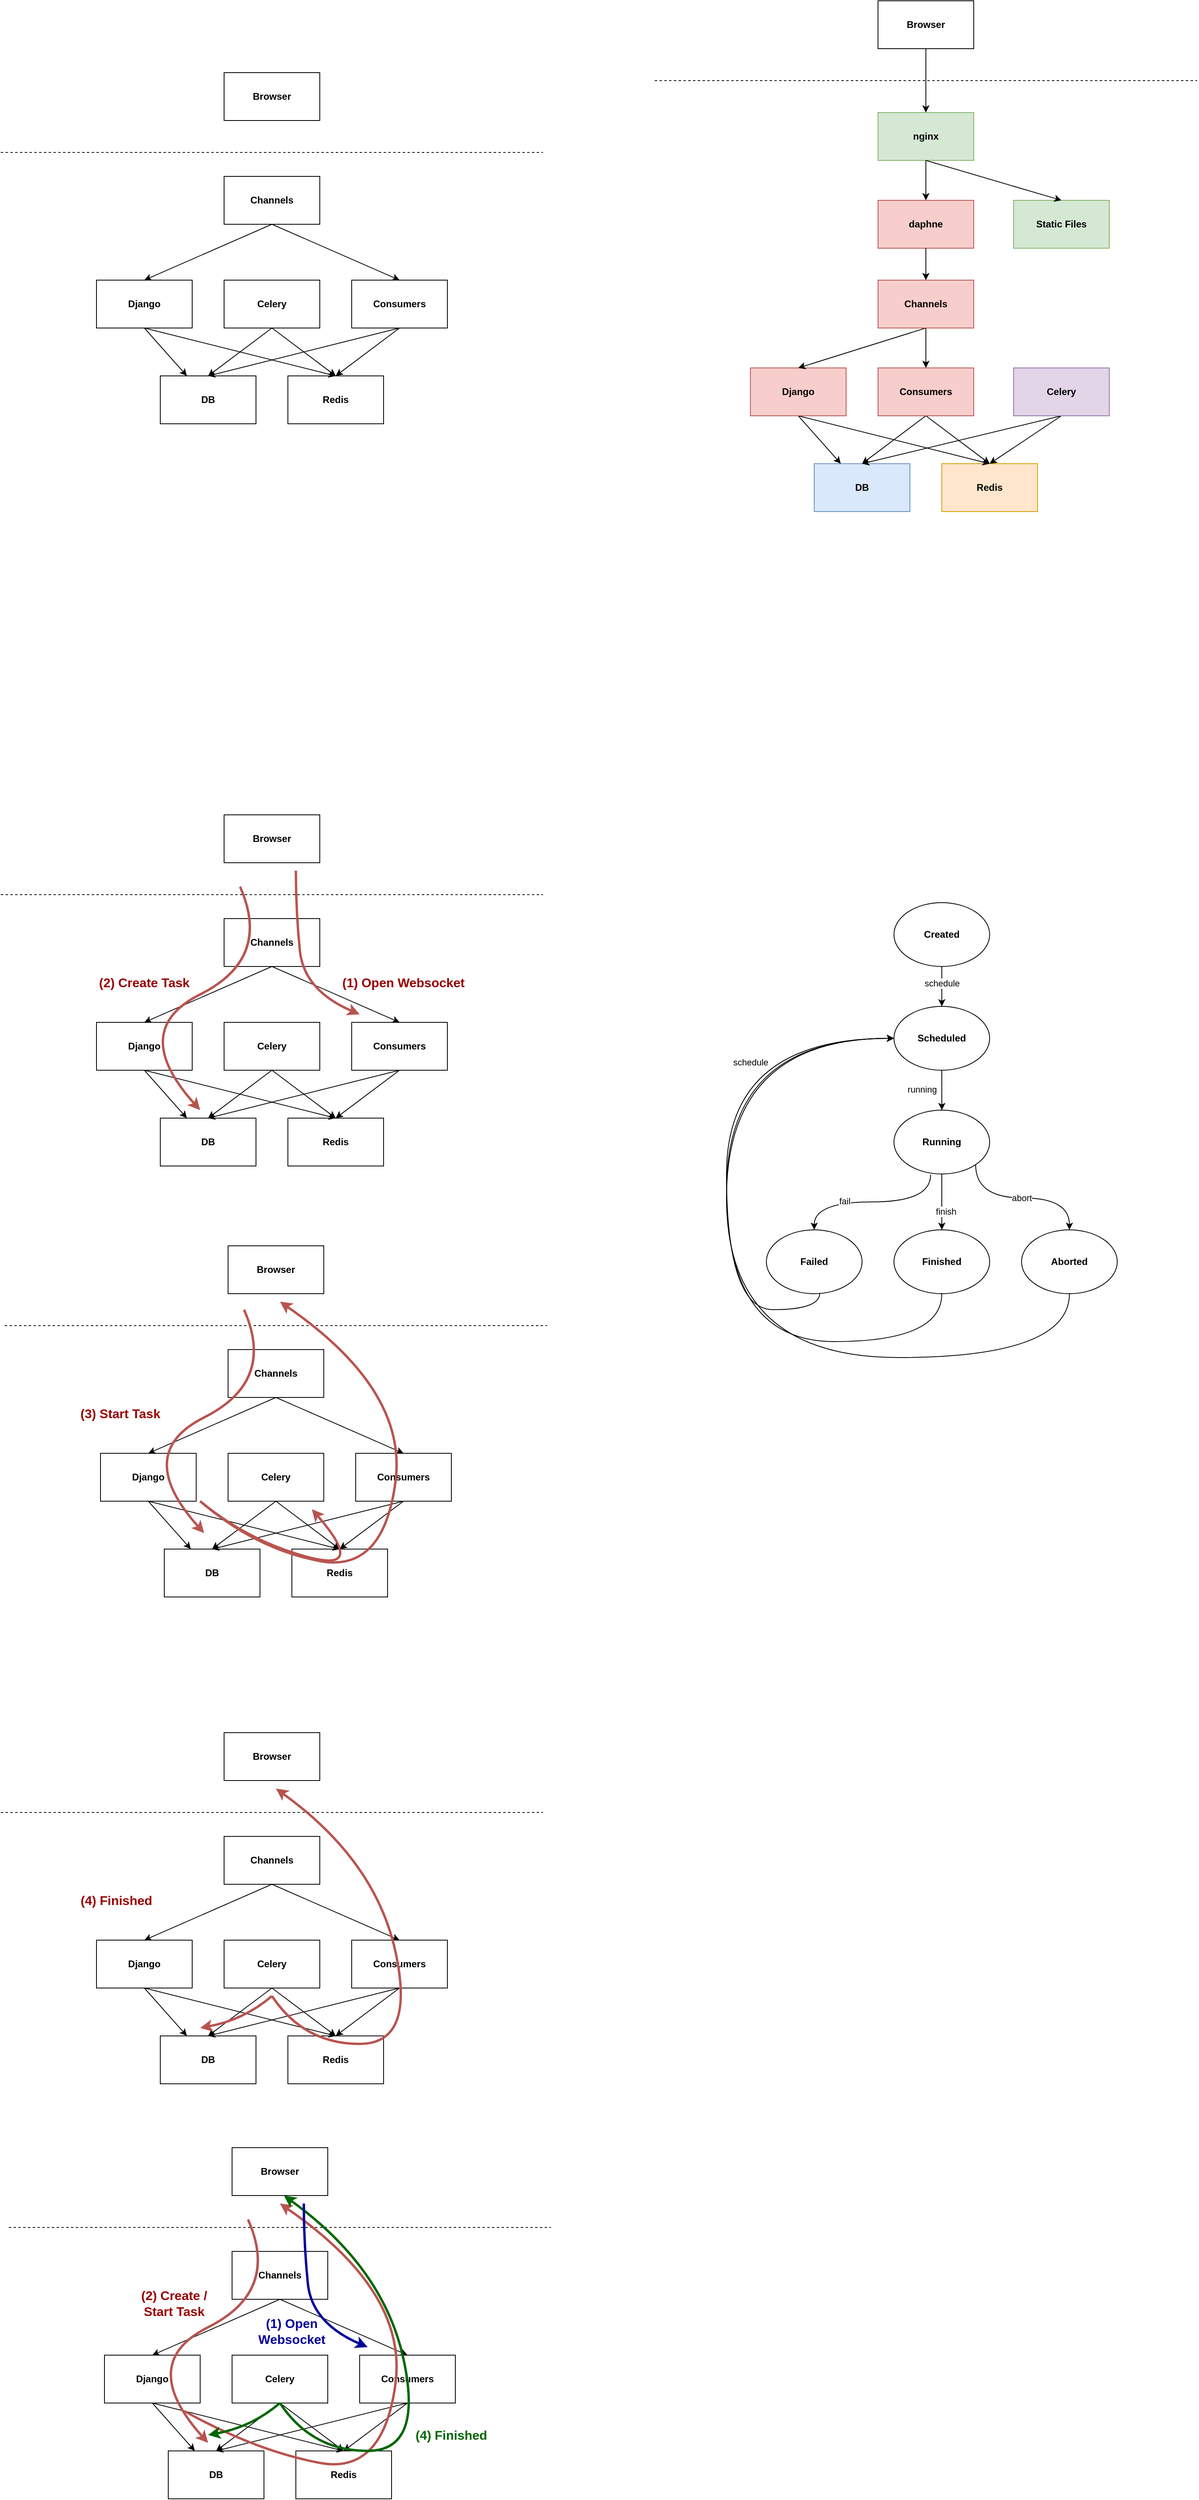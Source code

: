 <mxfile version="13.2.2" type="device"><diagram id="eVq3SLgmBZNKrkP1WyyE" name="Page-1"><mxGraphModel dx="2720" dy="2428" grid="1" gridSize="10" guides="1" tooltips="1" connect="1" arrows="1" fold="1" page="1" pageScale="1" pageWidth="850" pageHeight="1100" math="0" shadow="0"><root><mxCell id="0"/><mxCell id="1" parent="0"/><mxCell id="niOihcuQ03zMTWEzr8Gg-27" value="" style="group" parent="1" vertex="1" connectable="0"><mxGeometry x="80" y="20" width="680" height="440" as="geometry"/></mxCell><mxCell id="niOihcuQ03zMTWEzr8Gg-1" value="&lt;b&gt;DB&lt;/b&gt;" style="rounded=0;whiteSpace=wrap;html=1;" parent="niOihcuQ03zMTWEzr8Gg-27" vertex="1"><mxGeometry x="200" y="380" width="120" height="60" as="geometry"/></mxCell><mxCell id="niOihcuQ03zMTWEzr8Gg-2" value="&lt;b&gt;Redis&lt;/b&gt;" style="rounded=0;whiteSpace=wrap;html=1;" parent="niOihcuQ03zMTWEzr8Gg-27" vertex="1"><mxGeometry x="360" y="380" width="120" height="60" as="geometry"/></mxCell><mxCell id="niOihcuQ03zMTWEzr8Gg-25" style="edgeStyle=none;rounded=0;orthogonalLoop=1;jettySize=auto;html=1;exitX=0.5;exitY=1;exitDx=0;exitDy=0;entryX=0.5;entryY=0;entryDx=0;entryDy=0;" parent="niOihcuQ03zMTWEzr8Gg-27" source="niOihcuQ03zMTWEzr8Gg-3" target="niOihcuQ03zMTWEzr8Gg-1" edge="1"><mxGeometry relative="1" as="geometry"/></mxCell><mxCell id="niOihcuQ03zMTWEzr8Gg-26" style="edgeStyle=none;rounded=0;orthogonalLoop=1;jettySize=auto;html=1;exitX=0.5;exitY=1;exitDx=0;exitDy=0;entryX=0.5;entryY=0;entryDx=0;entryDy=0;" parent="niOihcuQ03zMTWEzr8Gg-27" source="niOihcuQ03zMTWEzr8Gg-3" target="niOihcuQ03zMTWEzr8Gg-2" edge="1"><mxGeometry relative="1" as="geometry"/></mxCell><mxCell id="niOihcuQ03zMTWEzr8Gg-3" value="&lt;b&gt;Celery&lt;/b&gt;" style="rounded=0;whiteSpace=wrap;html=1;" parent="niOihcuQ03zMTWEzr8Gg-27" vertex="1"><mxGeometry x="280" y="260" width="120" height="60" as="geometry"/></mxCell><mxCell id="niOihcuQ03zMTWEzr8Gg-21" style="edgeStyle=none;rounded=0;orthogonalLoop=1;jettySize=auto;html=1;exitX=0.5;exitY=1;exitDx=0;exitDy=0;" parent="niOihcuQ03zMTWEzr8Gg-27" source="niOihcuQ03zMTWEzr8Gg-4" target="niOihcuQ03zMTWEzr8Gg-1" edge="1"><mxGeometry relative="1" as="geometry"/></mxCell><mxCell id="niOihcuQ03zMTWEzr8Gg-22" style="edgeStyle=none;rounded=0;orthogonalLoop=1;jettySize=auto;html=1;exitX=0.5;exitY=1;exitDx=0;exitDy=0;entryX=0.5;entryY=0;entryDx=0;entryDy=0;" parent="niOihcuQ03zMTWEzr8Gg-27" source="niOihcuQ03zMTWEzr8Gg-4" target="niOihcuQ03zMTWEzr8Gg-2" edge="1"><mxGeometry relative="1" as="geometry"/></mxCell><mxCell id="niOihcuQ03zMTWEzr8Gg-4" value="&lt;b&gt;Django&lt;/b&gt;" style="rounded=0;whiteSpace=wrap;html=1;" parent="niOihcuQ03zMTWEzr8Gg-27" vertex="1"><mxGeometry x="120" y="260" width="120" height="60" as="geometry"/></mxCell><mxCell id="niOihcuQ03zMTWEzr8Gg-19" style="edgeStyle=none;rounded=0;orthogonalLoop=1;jettySize=auto;html=1;exitX=0.5;exitY=1;exitDx=0;exitDy=0;entryX=0.5;entryY=0;entryDx=0;entryDy=0;" parent="niOihcuQ03zMTWEzr8Gg-27" source="niOihcuQ03zMTWEzr8Gg-5" target="niOihcuQ03zMTWEzr8Gg-4" edge="1"><mxGeometry relative="1" as="geometry"/></mxCell><mxCell id="niOihcuQ03zMTWEzr8Gg-5" value="&lt;b&gt;Channels&lt;/b&gt;" style="rounded=0;whiteSpace=wrap;html=1;" parent="niOihcuQ03zMTWEzr8Gg-27" vertex="1"><mxGeometry x="280" y="130" width="120" height="60" as="geometry"/></mxCell><mxCell id="niOihcuQ03zMTWEzr8Gg-23" style="edgeStyle=none;rounded=0;orthogonalLoop=1;jettySize=auto;html=1;exitX=0.5;exitY=1;exitDx=0;exitDy=0;entryX=0.5;entryY=0;entryDx=0;entryDy=0;" parent="niOihcuQ03zMTWEzr8Gg-27" source="niOihcuQ03zMTWEzr8Gg-6" target="niOihcuQ03zMTWEzr8Gg-1" edge="1"><mxGeometry relative="1" as="geometry"/></mxCell><mxCell id="niOihcuQ03zMTWEzr8Gg-24" style="edgeStyle=none;rounded=0;orthogonalLoop=1;jettySize=auto;html=1;exitX=0.5;exitY=1;exitDx=0;exitDy=0;entryX=0.5;entryY=0;entryDx=0;entryDy=0;" parent="niOihcuQ03zMTWEzr8Gg-27" source="niOihcuQ03zMTWEzr8Gg-6" target="niOihcuQ03zMTWEzr8Gg-2" edge="1"><mxGeometry relative="1" as="geometry"/></mxCell><mxCell id="niOihcuQ03zMTWEzr8Gg-6" value="&lt;b&gt;Consumers&lt;/b&gt;" style="rounded=0;whiteSpace=wrap;html=1;" parent="niOihcuQ03zMTWEzr8Gg-27" vertex="1"><mxGeometry x="440" y="260" width="120" height="60" as="geometry"/></mxCell><mxCell id="niOihcuQ03zMTWEzr8Gg-20" style="edgeStyle=none;rounded=0;orthogonalLoop=1;jettySize=auto;html=1;exitX=0.5;exitY=1;exitDx=0;exitDy=0;entryX=0.5;entryY=0;entryDx=0;entryDy=0;" parent="niOihcuQ03zMTWEzr8Gg-27" source="niOihcuQ03zMTWEzr8Gg-5" target="niOihcuQ03zMTWEzr8Gg-6" edge="1"><mxGeometry relative="1" as="geometry"/></mxCell><mxCell id="niOihcuQ03zMTWEzr8Gg-7" value="&lt;b&gt;Browser&lt;/b&gt;" style="rounded=0;whiteSpace=wrap;html=1;" parent="niOihcuQ03zMTWEzr8Gg-27" vertex="1"><mxGeometry x="280" width="120" height="60" as="geometry"/></mxCell><mxCell id="niOihcuQ03zMTWEzr8Gg-8" value="" style="endArrow=none;dashed=1;html=1;" parent="niOihcuQ03zMTWEzr8Gg-27" edge="1"><mxGeometry width="50" height="50" relative="1" as="geometry"><mxPoint y="100" as="sourcePoint"/><mxPoint x="680" y="100" as="targetPoint"/></mxGeometry></mxCell><mxCell id="niOihcuQ03zMTWEzr8Gg-47" value="(1) Open Websocket" style="text;html=1;strokeColor=none;fillColor=none;align=center;verticalAlign=middle;whiteSpace=wrap;rounded=0;fontStyle=1;fontSize=16;fontColor=#990000;" parent="niOihcuQ03zMTWEzr8Gg-27" vertex="1"><mxGeometry x="410" y="200" width="190" height="20" as="geometry"/></mxCell><mxCell id="niOihcuQ03zMTWEzr8Gg-48" value="(2) Create Task" style="text;html=1;strokeColor=none;fillColor=none;align=center;verticalAlign=middle;whiteSpace=wrap;rounded=0;fontStyle=1;fontSize=16;fontColor=#990000;" parent="niOihcuQ03zMTWEzr8Gg-27" vertex="1"><mxGeometry x="85" y="200" width="190" height="20" as="geometry"/></mxCell><mxCell id="niOihcuQ03zMTWEzr8Gg-28" value="" style="group" parent="1" vertex="1" connectable="0"><mxGeometry x="85" y="560" width="680" height="440" as="geometry"/></mxCell><mxCell id="niOihcuQ03zMTWEzr8Gg-29" value="&lt;b&gt;DB&lt;/b&gt;" style="rounded=0;whiteSpace=wrap;html=1;" parent="niOihcuQ03zMTWEzr8Gg-28" vertex="1"><mxGeometry x="200" y="380" width="120" height="60" as="geometry"/></mxCell><mxCell id="niOihcuQ03zMTWEzr8Gg-30" value="&lt;b&gt;Redis&lt;/b&gt;" style="rounded=0;whiteSpace=wrap;html=1;" parent="niOihcuQ03zMTWEzr8Gg-28" vertex="1"><mxGeometry x="360" y="380" width="120" height="60" as="geometry"/></mxCell><mxCell id="niOihcuQ03zMTWEzr8Gg-31" style="edgeStyle=none;rounded=0;orthogonalLoop=1;jettySize=auto;html=1;exitX=0.5;exitY=1;exitDx=0;exitDy=0;entryX=0.5;entryY=0;entryDx=0;entryDy=0;" parent="niOihcuQ03zMTWEzr8Gg-28" source="niOihcuQ03zMTWEzr8Gg-33" target="niOihcuQ03zMTWEzr8Gg-29" edge="1"><mxGeometry relative="1" as="geometry"/></mxCell><mxCell id="niOihcuQ03zMTWEzr8Gg-32" style="edgeStyle=none;rounded=0;orthogonalLoop=1;jettySize=auto;html=1;exitX=0.5;exitY=1;exitDx=0;exitDy=0;entryX=0.5;entryY=0;entryDx=0;entryDy=0;" parent="niOihcuQ03zMTWEzr8Gg-28" source="niOihcuQ03zMTWEzr8Gg-33" target="niOihcuQ03zMTWEzr8Gg-30" edge="1"><mxGeometry relative="1" as="geometry"/></mxCell><mxCell id="niOihcuQ03zMTWEzr8Gg-33" value="&lt;b&gt;Celery&lt;/b&gt;" style="rounded=0;whiteSpace=wrap;html=1;" parent="niOihcuQ03zMTWEzr8Gg-28" vertex="1"><mxGeometry x="280" y="260" width="120" height="60" as="geometry"/></mxCell><mxCell id="niOihcuQ03zMTWEzr8Gg-34" style="edgeStyle=none;rounded=0;orthogonalLoop=1;jettySize=auto;html=1;exitX=0.5;exitY=1;exitDx=0;exitDy=0;" parent="niOihcuQ03zMTWEzr8Gg-28" source="niOihcuQ03zMTWEzr8Gg-36" target="niOihcuQ03zMTWEzr8Gg-29" edge="1"><mxGeometry relative="1" as="geometry"/></mxCell><mxCell id="niOihcuQ03zMTWEzr8Gg-35" style="edgeStyle=none;rounded=0;orthogonalLoop=1;jettySize=auto;html=1;exitX=0.5;exitY=1;exitDx=0;exitDy=0;entryX=0.5;entryY=0;entryDx=0;entryDy=0;" parent="niOihcuQ03zMTWEzr8Gg-28" source="niOihcuQ03zMTWEzr8Gg-36" target="niOihcuQ03zMTWEzr8Gg-30" edge="1"><mxGeometry relative="1" as="geometry"/></mxCell><mxCell id="niOihcuQ03zMTWEzr8Gg-36" value="&lt;b&gt;Django&lt;/b&gt;" style="rounded=0;whiteSpace=wrap;html=1;" parent="niOihcuQ03zMTWEzr8Gg-28" vertex="1"><mxGeometry x="120" y="260" width="120" height="60" as="geometry"/></mxCell><mxCell id="niOihcuQ03zMTWEzr8Gg-37" style="edgeStyle=none;rounded=0;orthogonalLoop=1;jettySize=auto;html=1;exitX=0.5;exitY=1;exitDx=0;exitDy=0;entryX=0.5;entryY=0;entryDx=0;entryDy=0;" parent="niOihcuQ03zMTWEzr8Gg-28" source="niOihcuQ03zMTWEzr8Gg-38" target="niOihcuQ03zMTWEzr8Gg-36" edge="1"><mxGeometry relative="1" as="geometry"/></mxCell><mxCell id="niOihcuQ03zMTWEzr8Gg-38" value="&lt;b&gt;Channels&lt;/b&gt;" style="rounded=0;whiteSpace=wrap;html=1;" parent="niOihcuQ03zMTWEzr8Gg-28" vertex="1"><mxGeometry x="280" y="130" width="120" height="60" as="geometry"/></mxCell><mxCell id="niOihcuQ03zMTWEzr8Gg-39" style="edgeStyle=none;rounded=0;orthogonalLoop=1;jettySize=auto;html=1;exitX=0.5;exitY=1;exitDx=0;exitDy=0;entryX=0.5;entryY=0;entryDx=0;entryDy=0;" parent="niOihcuQ03zMTWEzr8Gg-28" source="niOihcuQ03zMTWEzr8Gg-41" target="niOihcuQ03zMTWEzr8Gg-29" edge="1"><mxGeometry relative="1" as="geometry"/></mxCell><mxCell id="niOihcuQ03zMTWEzr8Gg-40" style="edgeStyle=none;rounded=0;orthogonalLoop=1;jettySize=auto;html=1;exitX=0.5;exitY=1;exitDx=0;exitDy=0;entryX=0.5;entryY=0;entryDx=0;entryDy=0;" parent="niOihcuQ03zMTWEzr8Gg-28" source="niOihcuQ03zMTWEzr8Gg-41" target="niOihcuQ03zMTWEzr8Gg-30" edge="1"><mxGeometry relative="1" as="geometry"/></mxCell><mxCell id="niOihcuQ03zMTWEzr8Gg-41" value="&lt;b&gt;Consumers&lt;/b&gt;" style="rounded=0;whiteSpace=wrap;html=1;" parent="niOihcuQ03zMTWEzr8Gg-28" vertex="1"><mxGeometry x="440" y="260" width="120" height="60" as="geometry"/></mxCell><mxCell id="niOihcuQ03zMTWEzr8Gg-42" style="edgeStyle=none;rounded=0;orthogonalLoop=1;jettySize=auto;html=1;exitX=0.5;exitY=1;exitDx=0;exitDy=0;entryX=0.5;entryY=0;entryDx=0;entryDy=0;" parent="niOihcuQ03zMTWEzr8Gg-28" source="niOihcuQ03zMTWEzr8Gg-38" target="niOihcuQ03zMTWEzr8Gg-41" edge="1"><mxGeometry relative="1" as="geometry"/></mxCell><mxCell id="niOihcuQ03zMTWEzr8Gg-43" value="&lt;b&gt;Browser&lt;/b&gt;" style="rounded=0;whiteSpace=wrap;html=1;" parent="niOihcuQ03zMTWEzr8Gg-28" vertex="1"><mxGeometry x="280" width="120" height="60" as="geometry"/></mxCell><mxCell id="niOihcuQ03zMTWEzr8Gg-44" value="" style="endArrow=none;dashed=1;html=1;" parent="niOihcuQ03zMTWEzr8Gg-28" edge="1"><mxGeometry width="50" height="50" relative="1" as="geometry"><mxPoint y="100" as="sourcePoint"/><mxPoint x="680" y="100" as="targetPoint"/></mxGeometry></mxCell><mxCell id="niOihcuQ03zMTWEzr8Gg-85" value="" style="curved=1;endArrow=classic;html=1;fillColor=#f8cecc;strokeColor=#b85450;strokeWidth=3;" parent="niOihcuQ03zMTWEzr8Gg-28" edge="1"><mxGeometry width="50" height="50" relative="1" as="geometry"><mxPoint x="300" y="80" as="sourcePoint"/><mxPoint x="250" y="360" as="targetPoint"/><Array as="points"><mxPoint x="340" y="170"/><mxPoint x="160" y="260"/></Array></mxGeometry></mxCell><mxCell id="niOihcuQ03zMTWEzr8Gg-89" value="" style="curved=1;endArrow=classic;html=1;fillColor=#f8cecc;strokeColor=#b85450;strokeWidth=3;" parent="niOihcuQ03zMTWEzr8Gg-28" edge="1"><mxGeometry width="50" height="50" relative="1" as="geometry"><mxPoint x="245" y="320" as="sourcePoint"/><mxPoint x="385" y="330" as="targetPoint"/><Array as="points"><mxPoint x="305" y="370"/><mxPoint x="455" y="410"/></Array></mxGeometry></mxCell><mxCell id="niOihcuQ03zMTWEzr8Gg-91" value="(3) Start Task" style="text;html=1;strokeColor=none;fillColor=none;align=center;verticalAlign=middle;whiteSpace=wrap;rounded=0;fontStyle=1;fontSize=16;fontColor=#990000;" parent="niOihcuQ03zMTWEzr8Gg-28" vertex="1"><mxGeometry x="50" y="200" width="190" height="20" as="geometry"/></mxCell><mxCell id="niOihcuQ03zMTWEzr8Gg-45" value="" style="curved=1;endArrow=classic;html=1;fillColor=#f8cecc;strokeColor=#b85450;strokeWidth=3;" parent="1" edge="1"><mxGeometry width="50" height="50" relative="1" as="geometry"><mxPoint x="450" y="90" as="sourcePoint"/><mxPoint x="530" y="270" as="targetPoint"/><Array as="points"><mxPoint x="450" y="140"/><mxPoint x="460" y="240"/></Array></mxGeometry></mxCell><mxCell id="niOihcuQ03zMTWEzr8Gg-46" value="" style="curved=1;endArrow=classic;html=1;fillColor=#f8cecc;strokeColor=#b85450;strokeWidth=3;" parent="1" edge="1"><mxGeometry width="50" height="50" relative="1" as="geometry"><mxPoint x="380" y="110" as="sourcePoint"/><mxPoint x="330" y="390" as="targetPoint"/><Array as="points"><mxPoint x="420" y="200"/><mxPoint x="240" y="290"/></Array></mxGeometry></mxCell><mxCell id="niOihcuQ03zMTWEzr8Gg-90" value="" style="curved=1;endArrow=classic;html=1;fillColor=#f8cecc;strokeColor=#b85450;strokeWidth=3;" parent="1" edge="1"><mxGeometry width="50" height="50" relative="1" as="geometry"><mxPoint x="330" y="880" as="sourcePoint"/><mxPoint x="430" y="630" as="targetPoint"/><Array as="points"><mxPoint x="400" y="940"/><mxPoint x="560" y="970"/><mxPoint x="590" y="740"/></Array></mxGeometry></mxCell><mxCell id="niOihcuQ03zMTWEzr8Gg-92" value="" style="group" parent="1" vertex="1" connectable="0"><mxGeometry x="80" y="1170" width="680" height="440" as="geometry"/></mxCell><mxCell id="niOihcuQ03zMTWEzr8Gg-93" value="&lt;b&gt;DB&lt;/b&gt;" style="rounded=0;whiteSpace=wrap;html=1;" parent="niOihcuQ03zMTWEzr8Gg-92" vertex="1"><mxGeometry x="200" y="380" width="120" height="60" as="geometry"/></mxCell><mxCell id="niOihcuQ03zMTWEzr8Gg-94" value="&lt;b&gt;Redis&lt;/b&gt;" style="rounded=0;whiteSpace=wrap;html=1;" parent="niOihcuQ03zMTWEzr8Gg-92" vertex="1"><mxGeometry x="360" y="380" width="120" height="60" as="geometry"/></mxCell><mxCell id="niOihcuQ03zMTWEzr8Gg-95" style="edgeStyle=none;rounded=0;orthogonalLoop=1;jettySize=auto;html=1;exitX=0.5;exitY=1;exitDx=0;exitDy=0;entryX=0.5;entryY=0;entryDx=0;entryDy=0;" parent="niOihcuQ03zMTWEzr8Gg-92" source="niOihcuQ03zMTWEzr8Gg-97" target="niOihcuQ03zMTWEzr8Gg-93" edge="1"><mxGeometry relative="1" as="geometry"/></mxCell><mxCell id="niOihcuQ03zMTWEzr8Gg-96" style="edgeStyle=none;rounded=0;orthogonalLoop=1;jettySize=auto;html=1;exitX=0.5;exitY=1;exitDx=0;exitDy=0;entryX=0.5;entryY=0;entryDx=0;entryDy=0;" parent="niOihcuQ03zMTWEzr8Gg-92" source="niOihcuQ03zMTWEzr8Gg-97" target="niOihcuQ03zMTWEzr8Gg-94" edge="1"><mxGeometry relative="1" as="geometry"/></mxCell><mxCell id="niOihcuQ03zMTWEzr8Gg-97" value="&lt;b&gt;Celery&lt;/b&gt;" style="rounded=0;whiteSpace=wrap;html=1;" parent="niOihcuQ03zMTWEzr8Gg-92" vertex="1"><mxGeometry x="280" y="260" width="120" height="60" as="geometry"/></mxCell><mxCell id="niOihcuQ03zMTWEzr8Gg-98" style="edgeStyle=none;rounded=0;orthogonalLoop=1;jettySize=auto;html=1;exitX=0.5;exitY=1;exitDx=0;exitDy=0;" parent="niOihcuQ03zMTWEzr8Gg-92" source="niOihcuQ03zMTWEzr8Gg-100" target="niOihcuQ03zMTWEzr8Gg-93" edge="1"><mxGeometry relative="1" as="geometry"/></mxCell><mxCell id="niOihcuQ03zMTWEzr8Gg-99" style="edgeStyle=none;rounded=0;orthogonalLoop=1;jettySize=auto;html=1;exitX=0.5;exitY=1;exitDx=0;exitDy=0;entryX=0.5;entryY=0;entryDx=0;entryDy=0;" parent="niOihcuQ03zMTWEzr8Gg-92" source="niOihcuQ03zMTWEzr8Gg-100" target="niOihcuQ03zMTWEzr8Gg-94" edge="1"><mxGeometry relative="1" as="geometry"/></mxCell><mxCell id="niOihcuQ03zMTWEzr8Gg-100" value="&lt;b&gt;Django&lt;/b&gt;" style="rounded=0;whiteSpace=wrap;html=1;" parent="niOihcuQ03zMTWEzr8Gg-92" vertex="1"><mxGeometry x="120" y="260" width="120" height="60" as="geometry"/></mxCell><mxCell id="niOihcuQ03zMTWEzr8Gg-101" style="edgeStyle=none;rounded=0;orthogonalLoop=1;jettySize=auto;html=1;exitX=0.5;exitY=1;exitDx=0;exitDy=0;entryX=0.5;entryY=0;entryDx=0;entryDy=0;" parent="niOihcuQ03zMTWEzr8Gg-92" source="niOihcuQ03zMTWEzr8Gg-102" target="niOihcuQ03zMTWEzr8Gg-100" edge="1"><mxGeometry relative="1" as="geometry"/></mxCell><mxCell id="niOihcuQ03zMTWEzr8Gg-102" value="&lt;b&gt;Channels&lt;/b&gt;" style="rounded=0;whiteSpace=wrap;html=1;" parent="niOihcuQ03zMTWEzr8Gg-92" vertex="1"><mxGeometry x="280" y="130" width="120" height="60" as="geometry"/></mxCell><mxCell id="niOihcuQ03zMTWEzr8Gg-103" style="edgeStyle=none;rounded=0;orthogonalLoop=1;jettySize=auto;html=1;exitX=0.5;exitY=1;exitDx=0;exitDy=0;entryX=0.5;entryY=0;entryDx=0;entryDy=0;" parent="niOihcuQ03zMTWEzr8Gg-92" source="niOihcuQ03zMTWEzr8Gg-105" target="niOihcuQ03zMTWEzr8Gg-93" edge="1"><mxGeometry relative="1" as="geometry"/></mxCell><mxCell id="niOihcuQ03zMTWEzr8Gg-104" style="edgeStyle=none;rounded=0;orthogonalLoop=1;jettySize=auto;html=1;exitX=0.5;exitY=1;exitDx=0;exitDy=0;entryX=0.5;entryY=0;entryDx=0;entryDy=0;" parent="niOihcuQ03zMTWEzr8Gg-92" source="niOihcuQ03zMTWEzr8Gg-105" target="niOihcuQ03zMTWEzr8Gg-94" edge="1"><mxGeometry relative="1" as="geometry"/></mxCell><mxCell id="niOihcuQ03zMTWEzr8Gg-105" value="&lt;b&gt;Consumers&lt;/b&gt;" style="rounded=0;whiteSpace=wrap;html=1;" parent="niOihcuQ03zMTWEzr8Gg-92" vertex="1"><mxGeometry x="440" y="260" width="120" height="60" as="geometry"/></mxCell><mxCell id="niOihcuQ03zMTWEzr8Gg-106" style="edgeStyle=none;rounded=0;orthogonalLoop=1;jettySize=auto;html=1;exitX=0.5;exitY=1;exitDx=0;exitDy=0;entryX=0.5;entryY=0;entryDx=0;entryDy=0;" parent="niOihcuQ03zMTWEzr8Gg-92" source="niOihcuQ03zMTWEzr8Gg-102" target="niOihcuQ03zMTWEzr8Gg-105" edge="1"><mxGeometry relative="1" as="geometry"/></mxCell><mxCell id="niOihcuQ03zMTWEzr8Gg-107" value="&lt;b&gt;Browser&lt;/b&gt;" style="rounded=0;whiteSpace=wrap;html=1;" parent="niOihcuQ03zMTWEzr8Gg-92" vertex="1"><mxGeometry x="280" width="120" height="60" as="geometry"/></mxCell><mxCell id="niOihcuQ03zMTWEzr8Gg-108" value="" style="endArrow=none;dashed=1;html=1;" parent="niOihcuQ03zMTWEzr8Gg-92" edge="1"><mxGeometry width="50" height="50" relative="1" as="geometry"><mxPoint y="100" as="sourcePoint"/><mxPoint x="680" y="100" as="targetPoint"/></mxGeometry></mxCell><mxCell id="niOihcuQ03zMTWEzr8Gg-110" value="" style="curved=1;endArrow=classic;html=1;fillColor=#f8cecc;strokeColor=#b85450;strokeWidth=3;" parent="niOihcuQ03zMTWEzr8Gg-92" edge="1"><mxGeometry width="50" height="50" relative="1" as="geometry"><mxPoint x="340" y="330" as="sourcePoint"/><mxPoint x="250" y="370" as="targetPoint"/><Array as="points"><mxPoint x="305" y="360"/></Array></mxGeometry></mxCell><mxCell id="niOihcuQ03zMTWEzr8Gg-111" value="(4) Finished" style="text;html=1;strokeColor=none;fillColor=none;align=center;verticalAlign=middle;whiteSpace=wrap;rounded=0;fontStyle=1;fontSize=16;fontColor=#990000;" parent="niOihcuQ03zMTWEzr8Gg-92" vertex="1"><mxGeometry x="50" y="200" width="190" height="20" as="geometry"/></mxCell><mxCell id="niOihcuQ03zMTWEzr8Gg-112" value="" style="curved=1;endArrow=classic;html=1;fillColor=#f8cecc;strokeColor=#b85450;strokeWidth=3;" parent="1" edge="1"><mxGeometry width="50" height="50" relative="1" as="geometry"><mxPoint x="420" y="1500" as="sourcePoint"/><mxPoint x="425" y="1240" as="targetPoint"/><Array as="points"><mxPoint x="460" y="1560"/><mxPoint x="600" y="1560"/><mxPoint x="550" y="1330"/></Array></mxGeometry></mxCell><mxCell id="YcdhMUzZ2ZUQWys8pA6E-1" value="" style="group" parent="1" vertex="1" connectable="0"><mxGeometry x="90" y="1690" width="680" height="440" as="geometry"/></mxCell><mxCell id="YcdhMUzZ2ZUQWys8pA6E-2" value="&lt;b&gt;DB&lt;/b&gt;" style="rounded=0;whiteSpace=wrap;html=1;" parent="YcdhMUzZ2ZUQWys8pA6E-1" vertex="1"><mxGeometry x="200" y="380" width="120" height="60" as="geometry"/></mxCell><mxCell id="YcdhMUzZ2ZUQWys8pA6E-3" value="&lt;b&gt;Redis&lt;/b&gt;" style="rounded=0;whiteSpace=wrap;html=1;" parent="YcdhMUzZ2ZUQWys8pA6E-1" vertex="1"><mxGeometry x="360" y="380" width="120" height="60" as="geometry"/></mxCell><mxCell id="YcdhMUzZ2ZUQWys8pA6E-4" style="edgeStyle=none;rounded=0;orthogonalLoop=1;jettySize=auto;html=1;exitX=0.5;exitY=1;exitDx=0;exitDy=0;entryX=0.5;entryY=0;entryDx=0;entryDy=0;" parent="YcdhMUzZ2ZUQWys8pA6E-1" source="YcdhMUzZ2ZUQWys8pA6E-6" target="YcdhMUzZ2ZUQWys8pA6E-2" edge="1"><mxGeometry relative="1" as="geometry"/></mxCell><mxCell id="YcdhMUzZ2ZUQWys8pA6E-5" style="edgeStyle=none;rounded=0;orthogonalLoop=1;jettySize=auto;html=1;exitX=0.5;exitY=1;exitDx=0;exitDy=0;entryX=0.5;entryY=0;entryDx=0;entryDy=0;" parent="YcdhMUzZ2ZUQWys8pA6E-1" source="YcdhMUzZ2ZUQWys8pA6E-6" target="YcdhMUzZ2ZUQWys8pA6E-3" edge="1"><mxGeometry relative="1" as="geometry"/></mxCell><mxCell id="YcdhMUzZ2ZUQWys8pA6E-6" value="&lt;b&gt;Celery&lt;/b&gt;" style="rounded=0;whiteSpace=wrap;html=1;" parent="YcdhMUzZ2ZUQWys8pA6E-1" vertex="1"><mxGeometry x="280" y="260" width="120" height="60" as="geometry"/></mxCell><mxCell id="YcdhMUzZ2ZUQWys8pA6E-7" style="edgeStyle=none;rounded=0;orthogonalLoop=1;jettySize=auto;html=1;exitX=0.5;exitY=1;exitDx=0;exitDy=0;" parent="YcdhMUzZ2ZUQWys8pA6E-1" source="YcdhMUzZ2ZUQWys8pA6E-9" target="YcdhMUzZ2ZUQWys8pA6E-2" edge="1"><mxGeometry relative="1" as="geometry"/></mxCell><mxCell id="YcdhMUzZ2ZUQWys8pA6E-8" style="edgeStyle=none;rounded=0;orthogonalLoop=1;jettySize=auto;html=1;exitX=0.5;exitY=1;exitDx=0;exitDy=0;entryX=0.5;entryY=0;entryDx=0;entryDy=0;" parent="YcdhMUzZ2ZUQWys8pA6E-1" source="YcdhMUzZ2ZUQWys8pA6E-9" target="YcdhMUzZ2ZUQWys8pA6E-3" edge="1"><mxGeometry relative="1" as="geometry"/></mxCell><mxCell id="YcdhMUzZ2ZUQWys8pA6E-9" value="&lt;b&gt;Django&lt;/b&gt;" style="rounded=0;whiteSpace=wrap;html=1;" parent="YcdhMUzZ2ZUQWys8pA6E-1" vertex="1"><mxGeometry x="120" y="260" width="120" height="60" as="geometry"/></mxCell><mxCell id="YcdhMUzZ2ZUQWys8pA6E-10" style="edgeStyle=none;rounded=0;orthogonalLoop=1;jettySize=auto;html=1;exitX=0.5;exitY=1;exitDx=0;exitDy=0;entryX=0.5;entryY=0;entryDx=0;entryDy=0;" parent="YcdhMUzZ2ZUQWys8pA6E-1" source="YcdhMUzZ2ZUQWys8pA6E-11" target="YcdhMUzZ2ZUQWys8pA6E-9" edge="1"><mxGeometry relative="1" as="geometry"/></mxCell><mxCell id="YcdhMUzZ2ZUQWys8pA6E-11" value="&lt;b&gt;Channels&lt;/b&gt;" style="rounded=0;whiteSpace=wrap;html=1;" parent="YcdhMUzZ2ZUQWys8pA6E-1" vertex="1"><mxGeometry x="280" y="130" width="120" height="60" as="geometry"/></mxCell><mxCell id="YcdhMUzZ2ZUQWys8pA6E-12" style="edgeStyle=none;rounded=0;orthogonalLoop=1;jettySize=auto;html=1;exitX=0.5;exitY=1;exitDx=0;exitDy=0;entryX=0.5;entryY=0;entryDx=0;entryDy=0;" parent="YcdhMUzZ2ZUQWys8pA6E-1" source="YcdhMUzZ2ZUQWys8pA6E-14" target="YcdhMUzZ2ZUQWys8pA6E-2" edge="1"><mxGeometry relative="1" as="geometry"/></mxCell><mxCell id="YcdhMUzZ2ZUQWys8pA6E-13" style="edgeStyle=none;rounded=0;orthogonalLoop=1;jettySize=auto;html=1;exitX=0.5;exitY=1;exitDx=0;exitDy=0;entryX=0.5;entryY=0;entryDx=0;entryDy=0;" parent="YcdhMUzZ2ZUQWys8pA6E-1" source="YcdhMUzZ2ZUQWys8pA6E-14" target="YcdhMUzZ2ZUQWys8pA6E-3" edge="1"><mxGeometry relative="1" as="geometry"/></mxCell><mxCell id="YcdhMUzZ2ZUQWys8pA6E-14" value="&lt;b&gt;Consumers&lt;/b&gt;" style="rounded=0;whiteSpace=wrap;html=1;" parent="YcdhMUzZ2ZUQWys8pA6E-1" vertex="1"><mxGeometry x="440" y="260" width="120" height="60" as="geometry"/></mxCell><mxCell id="YcdhMUzZ2ZUQWys8pA6E-15" style="edgeStyle=none;rounded=0;orthogonalLoop=1;jettySize=auto;html=1;exitX=0.5;exitY=1;exitDx=0;exitDy=0;entryX=0.5;entryY=0;entryDx=0;entryDy=0;" parent="YcdhMUzZ2ZUQWys8pA6E-1" source="YcdhMUzZ2ZUQWys8pA6E-11" target="YcdhMUzZ2ZUQWys8pA6E-14" edge="1"><mxGeometry relative="1" as="geometry"/></mxCell><mxCell id="YcdhMUzZ2ZUQWys8pA6E-16" value="&lt;b&gt;Browser&lt;/b&gt;" style="rounded=0;whiteSpace=wrap;html=1;" parent="YcdhMUzZ2ZUQWys8pA6E-1" vertex="1"><mxGeometry x="280" width="120" height="60" as="geometry"/></mxCell><mxCell id="YcdhMUzZ2ZUQWys8pA6E-17" value="" style="endArrow=none;dashed=1;html=1;" parent="YcdhMUzZ2ZUQWys8pA6E-1" edge="1"><mxGeometry width="50" height="50" relative="1" as="geometry"><mxPoint y="100" as="sourcePoint"/><mxPoint x="680" y="100" as="targetPoint"/></mxGeometry></mxCell><mxCell id="YcdhMUzZ2ZUQWys8pA6E-18" value="&lt;font color=&quot;#000099&quot;&gt;(1) Open&lt;br&gt;Websocket&lt;/font&gt;" style="text;html=1;strokeColor=none;fillColor=none;align=center;verticalAlign=middle;whiteSpace=wrap;rounded=0;fontStyle=1;fontSize=16;fontColor=#990000;" parent="YcdhMUzZ2ZUQWys8pA6E-1" vertex="1"><mxGeometry x="260" y="220" width="190" height="20" as="geometry"/></mxCell><mxCell id="YcdhMUzZ2ZUQWys8pA6E-19" value="(2) Create / Start Task" style="text;html=1;strokeColor=none;fillColor=none;align=center;verticalAlign=middle;whiteSpace=wrap;rounded=0;fontStyle=1;fontSize=16;fontColor=#990000;" parent="YcdhMUzZ2ZUQWys8pA6E-1" vertex="1"><mxGeometry x="150" y="170" width="115" height="50" as="geometry"/></mxCell><mxCell id="YcdhMUzZ2ZUQWys8pA6E-23" value="" style="curved=1;endArrow=classic;html=1;fillColor=#f8cecc;strokeColor=#b85450;strokeWidth=3;" parent="YcdhMUzZ2ZUQWys8pA6E-1" edge="1"><mxGeometry width="50" height="50" relative="1" as="geometry"><mxPoint x="220" y="330" as="sourcePoint"/><mxPoint x="340" y="70" as="targetPoint"/><Array as="points"><mxPoint x="310" y="380"/><mxPoint x="470" y="410"/><mxPoint x="500" y="180"/></Array></mxGeometry></mxCell><mxCell id="YcdhMUzZ2ZUQWys8pA6E-25" value="" style="curved=1;endArrow=classic;html=1;fillColor=#f8cecc;strokeColor=#006600;strokeWidth=3;" parent="YcdhMUzZ2ZUQWys8pA6E-1" edge="1"><mxGeometry width="50" height="50" relative="1" as="geometry"><mxPoint x="340" y="320" as="sourcePoint"/><mxPoint x="250" y="360" as="targetPoint"/><Array as="points"><mxPoint x="305" y="350"/></Array></mxGeometry></mxCell><mxCell id="YcdhMUzZ2ZUQWys8pA6E-26" value="" style="curved=1;endArrow=classic;html=1;fillColor=#f8cecc;strokeColor=#006600;strokeWidth=3;" parent="YcdhMUzZ2ZUQWys8pA6E-1" edge="1"><mxGeometry width="50" height="50" relative="1" as="geometry"><mxPoint x="340" y="320" as="sourcePoint"/><mxPoint x="345" y="60" as="targetPoint"/><Array as="points"><mxPoint x="380" y="380"/><mxPoint x="520" y="380"/><mxPoint x="470" y="150"/></Array></mxGeometry></mxCell><mxCell id="YcdhMUzZ2ZUQWys8pA6E-27" value="(4) Finished" style="text;html=1;strokeColor=none;fillColor=none;align=center;verticalAlign=middle;whiteSpace=wrap;rounded=0;fontStyle=1;fontSize=16;fontColor=#006600;" parent="YcdhMUzZ2ZUQWys8pA6E-1" vertex="1"><mxGeometry x="460" y="350" width="190" height="20" as="geometry"/></mxCell><mxCell id="YcdhMUzZ2ZUQWys8pA6E-20" value="" style="curved=1;endArrow=classic;html=1;fillColor=#f8cecc;strokeColor=#000099;strokeWidth=3;" parent="1" edge="1"><mxGeometry width="50" height="50" relative="1" as="geometry"><mxPoint x="460" y="1760" as="sourcePoint"/><mxPoint x="540" y="1940" as="targetPoint"/><Array as="points"><mxPoint x="460" y="1810"/><mxPoint x="470" y="1910"/></Array></mxGeometry></mxCell><mxCell id="YcdhMUzZ2ZUQWys8pA6E-21" value="" style="curved=1;endArrow=classic;html=1;fillColor=#f8cecc;strokeColor=#b85450;strokeWidth=3;" parent="1" edge="1"><mxGeometry width="50" height="50" relative="1" as="geometry"><mxPoint x="390" y="1780" as="sourcePoint"/><mxPoint x="340" y="2060" as="targetPoint"/><Array as="points"><mxPoint x="430" y="1870"/><mxPoint x="250" y="1960"/></Array></mxGeometry></mxCell><mxCell id="niOihcuQ03zMTWEzr8Gg-68" value="" style="group;container=1;" parent="1" vertex="1" connectable="0"><mxGeometry x="80" y="-910" width="680" height="440" as="geometry"/></mxCell><mxCell id="niOihcuQ03zMTWEzr8Gg-69" value="&lt;b&gt;DB&lt;/b&gt;" style="rounded=0;whiteSpace=wrap;html=1;" parent="niOihcuQ03zMTWEzr8Gg-68" vertex="1"><mxGeometry x="200" y="380" width="120" height="60" as="geometry"/></mxCell><mxCell id="niOihcuQ03zMTWEzr8Gg-70" value="&lt;b&gt;Redis&lt;/b&gt;" style="rounded=0;whiteSpace=wrap;html=1;" parent="niOihcuQ03zMTWEzr8Gg-68" vertex="1"><mxGeometry x="360" y="380" width="120" height="60" as="geometry"/></mxCell><mxCell id="niOihcuQ03zMTWEzr8Gg-71" style="edgeStyle=none;rounded=0;orthogonalLoop=1;jettySize=auto;html=1;exitX=0.5;exitY=1;exitDx=0;exitDy=0;entryX=0.5;entryY=0;entryDx=0;entryDy=0;" parent="niOihcuQ03zMTWEzr8Gg-68" source="niOihcuQ03zMTWEzr8Gg-73" target="niOihcuQ03zMTWEzr8Gg-69" edge="1"><mxGeometry relative="1" as="geometry"/></mxCell><mxCell id="niOihcuQ03zMTWEzr8Gg-72" style="edgeStyle=none;rounded=0;orthogonalLoop=1;jettySize=auto;html=1;exitX=0.5;exitY=1;exitDx=0;exitDy=0;entryX=0.5;entryY=0;entryDx=0;entryDy=0;" parent="niOihcuQ03zMTWEzr8Gg-68" source="niOihcuQ03zMTWEzr8Gg-73" target="niOihcuQ03zMTWEzr8Gg-70" edge="1"><mxGeometry relative="1" as="geometry"/></mxCell><mxCell id="niOihcuQ03zMTWEzr8Gg-73" value="&lt;b&gt;Celery&lt;/b&gt;" style="rounded=0;whiteSpace=wrap;html=1;" parent="niOihcuQ03zMTWEzr8Gg-68" vertex="1"><mxGeometry x="280" y="260" width="120" height="60" as="geometry"/></mxCell><mxCell id="niOihcuQ03zMTWEzr8Gg-74" style="edgeStyle=none;rounded=0;orthogonalLoop=1;jettySize=auto;html=1;exitX=0.5;exitY=1;exitDx=0;exitDy=0;" parent="niOihcuQ03zMTWEzr8Gg-68" source="niOihcuQ03zMTWEzr8Gg-76" target="niOihcuQ03zMTWEzr8Gg-69" edge="1"><mxGeometry relative="1" as="geometry"/></mxCell><mxCell id="niOihcuQ03zMTWEzr8Gg-75" style="edgeStyle=none;rounded=0;orthogonalLoop=1;jettySize=auto;html=1;exitX=0.5;exitY=1;exitDx=0;exitDy=0;entryX=0.5;entryY=0;entryDx=0;entryDy=0;" parent="niOihcuQ03zMTWEzr8Gg-68" source="niOihcuQ03zMTWEzr8Gg-76" target="niOihcuQ03zMTWEzr8Gg-70" edge="1"><mxGeometry relative="1" as="geometry"/></mxCell><mxCell id="niOihcuQ03zMTWEzr8Gg-76" value="&lt;b&gt;Django&lt;/b&gt;" style="rounded=0;whiteSpace=wrap;html=1;" parent="niOihcuQ03zMTWEzr8Gg-68" vertex="1"><mxGeometry x="120" y="260" width="120" height="60" as="geometry"/></mxCell><mxCell id="niOihcuQ03zMTWEzr8Gg-77" style="edgeStyle=none;rounded=0;orthogonalLoop=1;jettySize=auto;html=1;exitX=0.5;exitY=1;exitDx=0;exitDy=0;entryX=0.5;entryY=0;entryDx=0;entryDy=0;" parent="niOihcuQ03zMTWEzr8Gg-68" source="niOihcuQ03zMTWEzr8Gg-78" target="niOihcuQ03zMTWEzr8Gg-76" edge="1"><mxGeometry relative="1" as="geometry"/></mxCell><mxCell id="niOihcuQ03zMTWEzr8Gg-78" value="&lt;b&gt;Channels&lt;/b&gt;" style="rounded=0;whiteSpace=wrap;html=1;" parent="niOihcuQ03zMTWEzr8Gg-68" vertex="1"><mxGeometry x="280" y="130" width="120" height="60" as="geometry"/></mxCell><mxCell id="niOihcuQ03zMTWEzr8Gg-79" style="edgeStyle=none;rounded=0;orthogonalLoop=1;jettySize=auto;html=1;exitX=0.5;exitY=1;exitDx=0;exitDy=0;entryX=0.5;entryY=0;entryDx=0;entryDy=0;" parent="niOihcuQ03zMTWEzr8Gg-68" source="niOihcuQ03zMTWEzr8Gg-81" target="niOihcuQ03zMTWEzr8Gg-69" edge="1"><mxGeometry relative="1" as="geometry"/></mxCell><mxCell id="niOihcuQ03zMTWEzr8Gg-80" style="edgeStyle=none;rounded=0;orthogonalLoop=1;jettySize=auto;html=1;exitX=0.5;exitY=1;exitDx=0;exitDy=0;entryX=0.5;entryY=0;entryDx=0;entryDy=0;" parent="niOihcuQ03zMTWEzr8Gg-68" source="niOihcuQ03zMTWEzr8Gg-81" target="niOihcuQ03zMTWEzr8Gg-70" edge="1"><mxGeometry relative="1" as="geometry"/></mxCell><mxCell id="niOihcuQ03zMTWEzr8Gg-81" value="&lt;b&gt;Consumers&lt;/b&gt;" style="rounded=0;whiteSpace=wrap;html=1;" parent="niOihcuQ03zMTWEzr8Gg-68" vertex="1"><mxGeometry x="440" y="260" width="120" height="60" as="geometry"/></mxCell><mxCell id="niOihcuQ03zMTWEzr8Gg-82" style="edgeStyle=none;rounded=0;orthogonalLoop=1;jettySize=auto;html=1;exitX=0.5;exitY=1;exitDx=0;exitDy=0;entryX=0.5;entryY=0;entryDx=0;entryDy=0;" parent="niOihcuQ03zMTWEzr8Gg-68" source="niOihcuQ03zMTWEzr8Gg-78" target="niOihcuQ03zMTWEzr8Gg-81" edge="1"><mxGeometry relative="1" as="geometry"/></mxCell><mxCell id="niOihcuQ03zMTWEzr8Gg-83" value="&lt;b&gt;Browser&lt;/b&gt;" style="rounded=0;whiteSpace=wrap;html=1;" parent="niOihcuQ03zMTWEzr8Gg-68" vertex="1"><mxGeometry x="280" width="120" height="60" as="geometry"/></mxCell><mxCell id="niOihcuQ03zMTWEzr8Gg-84" value="" style="endArrow=none;dashed=1;html=1;" parent="niOihcuQ03zMTWEzr8Gg-68" edge="1"><mxGeometry width="50" height="50" relative="1" as="geometry"><mxPoint y="100" as="sourcePoint"/><mxPoint x="680" y="100" as="targetPoint"/></mxGeometry></mxCell><mxCell id="eHZccVs0650-1mkLMLJV-2" value="&lt;b&gt;DB&lt;/b&gt;" style="rounded=0;whiteSpace=wrap;html=1;fillColor=#dae8fc;strokeColor=#6c8ebf;" parent="1" vertex="1"><mxGeometry x="1100" y="-420" width="120" height="60" as="geometry"/></mxCell><mxCell id="eHZccVs0650-1mkLMLJV-3" value="&lt;b&gt;Redis&lt;/b&gt;" style="rounded=0;whiteSpace=wrap;html=1;fillColor=#ffe6cc;strokeColor=#d79b00;" parent="1" vertex="1"><mxGeometry x="1260" y="-420" width="120" height="60" as="geometry"/></mxCell><mxCell id="eHZccVs0650-1mkLMLJV-4" style="edgeStyle=none;rounded=0;orthogonalLoop=1;jettySize=auto;html=1;exitX=0.5;exitY=1;exitDx=0;exitDy=0;entryX=0.5;entryY=0;entryDx=0;entryDy=0;" parent="1" source="eHZccVs0650-1mkLMLJV-6" target="eHZccVs0650-1mkLMLJV-2" edge="1"><mxGeometry relative="1" as="geometry"/></mxCell><mxCell id="eHZccVs0650-1mkLMLJV-5" style="edgeStyle=none;rounded=0;orthogonalLoop=1;jettySize=auto;html=1;exitX=0.5;exitY=1;exitDx=0;exitDy=0;entryX=0.5;entryY=0;entryDx=0;entryDy=0;" parent="1" source="eHZccVs0650-1mkLMLJV-6" target="eHZccVs0650-1mkLMLJV-3" edge="1"><mxGeometry relative="1" as="geometry"/></mxCell><mxCell id="eHZccVs0650-1mkLMLJV-6" value="&lt;b&gt;Celery&lt;/b&gt;" style="rounded=0;whiteSpace=wrap;html=1;fillColor=#e1d5e7;strokeColor=#9673a6;" parent="1" vertex="1"><mxGeometry x="1350" y="-540" width="120" height="60" as="geometry"/></mxCell><mxCell id="eHZccVs0650-1mkLMLJV-7" style="edgeStyle=none;rounded=0;orthogonalLoop=1;jettySize=auto;html=1;exitX=0.5;exitY=1;exitDx=0;exitDy=0;" parent="1" source="eHZccVs0650-1mkLMLJV-9" target="eHZccVs0650-1mkLMLJV-2" edge="1"><mxGeometry relative="1" as="geometry"/></mxCell><mxCell id="eHZccVs0650-1mkLMLJV-8" style="edgeStyle=none;rounded=0;orthogonalLoop=1;jettySize=auto;html=1;exitX=0.5;exitY=1;exitDx=0;exitDy=0;entryX=0.5;entryY=0;entryDx=0;entryDy=0;" parent="1" source="eHZccVs0650-1mkLMLJV-9" target="eHZccVs0650-1mkLMLJV-3" edge="1"><mxGeometry relative="1" as="geometry"/></mxCell><mxCell id="eHZccVs0650-1mkLMLJV-9" value="&lt;b&gt;Django&lt;/b&gt;" style="rounded=0;whiteSpace=wrap;html=1;fillColor=#f8cecc;strokeColor=#b85450;" parent="1" vertex="1"><mxGeometry x="1020" y="-540" width="120" height="60" as="geometry"/></mxCell><mxCell id="eHZccVs0650-1mkLMLJV-10" style="edgeStyle=none;rounded=0;orthogonalLoop=1;jettySize=auto;html=1;exitX=0.5;exitY=1;exitDx=0;exitDy=0;entryX=0.5;entryY=0;entryDx=0;entryDy=0;" parent="1" source="eHZccVs0650-1mkLMLJV-11" target="eHZccVs0650-1mkLMLJV-9" edge="1"><mxGeometry relative="1" as="geometry"/></mxCell><mxCell id="eHZccVs0650-1mkLMLJV-11" value="&lt;b&gt;Channels&lt;/b&gt;" style="rounded=0;whiteSpace=wrap;html=1;fillColor=#f8cecc;strokeColor=#b85450;" parent="1" vertex="1"><mxGeometry x="1180" y="-650" width="120" height="60" as="geometry"/></mxCell><mxCell id="eHZccVs0650-1mkLMLJV-12" style="edgeStyle=none;rounded=0;orthogonalLoop=1;jettySize=auto;html=1;exitX=0.5;exitY=1;exitDx=0;exitDy=0;entryX=0.5;entryY=0;entryDx=0;entryDy=0;" parent="1" source="eHZccVs0650-1mkLMLJV-14" target="eHZccVs0650-1mkLMLJV-2" edge="1"><mxGeometry relative="1" as="geometry"/></mxCell><mxCell id="eHZccVs0650-1mkLMLJV-13" style="edgeStyle=none;rounded=0;orthogonalLoop=1;jettySize=auto;html=1;exitX=0.5;exitY=1;exitDx=0;exitDy=0;entryX=0.5;entryY=0;entryDx=0;entryDy=0;" parent="1" source="eHZccVs0650-1mkLMLJV-14" target="eHZccVs0650-1mkLMLJV-3" edge="1"><mxGeometry relative="1" as="geometry"/></mxCell><mxCell id="eHZccVs0650-1mkLMLJV-14" value="&lt;b&gt;Consumers&lt;/b&gt;" style="rounded=0;whiteSpace=wrap;html=1;fillColor=#f8cecc;strokeColor=#b85450;" parent="1" vertex="1"><mxGeometry x="1180" y="-540" width="120" height="60" as="geometry"/></mxCell><mxCell id="eHZccVs0650-1mkLMLJV-15" style="edgeStyle=none;rounded=0;orthogonalLoop=1;jettySize=auto;html=1;exitX=0.5;exitY=1;exitDx=0;exitDy=0;entryX=0.5;entryY=0;entryDx=0;entryDy=0;" parent="1" source="eHZccVs0650-1mkLMLJV-11" target="eHZccVs0650-1mkLMLJV-14" edge="1"><mxGeometry relative="1" as="geometry"/></mxCell><mxCell id="eHZccVs0650-1mkLMLJV-16" value="&lt;b&gt;Browser&lt;/b&gt;" style="rounded=0;whiteSpace=wrap;html=1;" parent="1" vertex="1"><mxGeometry x="1180" y="-1000" width="120" height="60" as="geometry"/></mxCell><mxCell id="eHZccVs0650-1mkLMLJV-17" value="" style="endArrow=none;dashed=1;html=1;" parent="1" edge="1"><mxGeometry width="50" height="50" relative="1" as="geometry"><mxPoint x="900" y="-900" as="sourcePoint"/><mxPoint x="1580" y="-900" as="targetPoint"/></mxGeometry></mxCell><mxCell id="eHZccVs0650-1mkLMLJV-18" value="&lt;b&gt;daphne&lt;/b&gt;" style="rounded=0;whiteSpace=wrap;html=1;fillColor=#f8cecc;strokeColor=#b85450;" parent="1" vertex="1"><mxGeometry x="1180" y="-750" width="120" height="60" as="geometry"/></mxCell><mxCell id="eHZccVs0650-1mkLMLJV-19" value="&lt;b&gt;nginx&lt;/b&gt;" style="rounded=0;whiteSpace=wrap;html=1;fillColor=#d5e8d4;strokeColor=#82b366;" parent="1" vertex="1"><mxGeometry x="1180" y="-860" width="120" height="60" as="geometry"/></mxCell><mxCell id="eHZccVs0650-1mkLMLJV-20" value="&lt;b&gt;Static Files&lt;/b&gt;" style="rounded=0;whiteSpace=wrap;html=1;fillColor=#d5e8d4;strokeColor=#82b366;" parent="1" vertex="1"><mxGeometry x="1350" y="-750" width="120" height="60" as="geometry"/></mxCell><mxCell id="eHZccVs0650-1mkLMLJV-21" style="edgeStyle=none;rounded=0;orthogonalLoop=1;jettySize=auto;html=1;exitX=0.5;exitY=1;exitDx=0;exitDy=0;entryX=0.5;entryY=0;entryDx=0;entryDy=0;" parent="1" source="eHZccVs0650-1mkLMLJV-16" target="eHZccVs0650-1mkLMLJV-19" edge="1"><mxGeometry relative="1" as="geometry"><mxPoint x="1250" y="-600" as="sourcePoint"/><mxPoint x="1090" y="-530" as="targetPoint"/></mxGeometry></mxCell><mxCell id="eHZccVs0650-1mkLMLJV-22" style="edgeStyle=none;rounded=0;orthogonalLoop=1;jettySize=auto;html=1;exitX=0.5;exitY=1;exitDx=0;exitDy=0;entryX=0.5;entryY=0;entryDx=0;entryDy=0;" parent="1" source="eHZccVs0650-1mkLMLJV-19" target="eHZccVs0650-1mkLMLJV-18" edge="1"><mxGeometry relative="1" as="geometry"><mxPoint x="1250" y="-930" as="sourcePoint"/><mxPoint x="1250" y="-850" as="targetPoint"/></mxGeometry></mxCell><mxCell id="eHZccVs0650-1mkLMLJV-23" style="edgeStyle=none;rounded=0;orthogonalLoop=1;jettySize=auto;html=1;exitX=0.5;exitY=1;exitDx=0;exitDy=0;entryX=0.5;entryY=0;entryDx=0;entryDy=0;" parent="1" source="eHZccVs0650-1mkLMLJV-18" target="eHZccVs0650-1mkLMLJV-11" edge="1"><mxGeometry relative="1" as="geometry"><mxPoint x="1250" y="-790" as="sourcePoint"/><mxPoint x="1250" y="-760" as="targetPoint"/></mxGeometry></mxCell><mxCell id="eHZccVs0650-1mkLMLJV-24" style="edgeStyle=none;rounded=0;orthogonalLoop=1;jettySize=auto;html=1;exitX=0.5;exitY=1;exitDx=0;exitDy=0;entryX=0.5;entryY=0;entryDx=0;entryDy=0;" parent="1" source="eHZccVs0650-1mkLMLJV-19" target="eHZccVs0650-1mkLMLJV-20" edge="1"><mxGeometry relative="1" as="geometry"><mxPoint x="1250" y="-700" as="sourcePoint"/><mxPoint x="1250" y="-660" as="targetPoint"/></mxGeometry></mxCell><mxCell id="7rBbYSJcXj-Ebb8kIpOd-24" value="" style="group" vertex="1" connectable="0" parent="1"><mxGeometry x="990" y="130" width="490" height="570" as="geometry"/></mxCell><mxCell id="7rBbYSJcXj-Ebb8kIpOd-1" value="&lt;b&gt;Created&lt;/b&gt;" style="ellipse;whiteSpace=wrap;html=1;" vertex="1" parent="7rBbYSJcXj-Ebb8kIpOd-24"><mxGeometry x="210" width="120" height="80" as="geometry"/></mxCell><mxCell id="7rBbYSJcXj-Ebb8kIpOd-2" value="&lt;b&gt;Scheduled&lt;/b&gt;" style="ellipse;whiteSpace=wrap;html=1;" vertex="1" parent="7rBbYSJcXj-Ebb8kIpOd-24"><mxGeometry x="210" y="130" width="120" height="80" as="geometry"/></mxCell><mxCell id="7rBbYSJcXj-Ebb8kIpOd-7" style="edgeStyle=orthogonalEdgeStyle;curved=1;rounded=0;orthogonalLoop=1;jettySize=auto;html=1;entryX=0.5;entryY=0;entryDx=0;entryDy=0;" edge="1" parent="7rBbYSJcXj-Ebb8kIpOd-24" source="7rBbYSJcXj-Ebb8kIpOd-1" target="7rBbYSJcXj-Ebb8kIpOd-2"><mxGeometry relative="1" as="geometry"/></mxCell><mxCell id="7rBbYSJcXj-Ebb8kIpOd-8" value="schedule" style="edgeLabel;html=1;align=center;verticalAlign=middle;resizable=0;points=[];" vertex="1" connectable="0" parent="7rBbYSJcXj-Ebb8kIpOd-7"><mxGeometry x="0.616" y="-3" relative="1" as="geometry"><mxPoint x="3" y="-20" as="offset"/></mxGeometry></mxCell><mxCell id="7rBbYSJcXj-Ebb8kIpOd-4" value="&lt;b&gt;Finished&lt;br&gt;&lt;/b&gt;" style="ellipse;whiteSpace=wrap;html=1;" vertex="1" parent="7rBbYSJcXj-Ebb8kIpOd-24"><mxGeometry x="210" y="410" width="120" height="80" as="geometry"/></mxCell><mxCell id="7rBbYSJcXj-Ebb8kIpOd-5" value="&lt;b&gt;Failed&lt;/b&gt;" style="ellipse;whiteSpace=wrap;html=1;" vertex="1" parent="7rBbYSJcXj-Ebb8kIpOd-24"><mxGeometry x="50" y="410" width="120" height="80" as="geometry"/></mxCell><mxCell id="7rBbYSJcXj-Ebb8kIpOd-6" value="&lt;b&gt;Aborted&lt;/b&gt;" style="ellipse;whiteSpace=wrap;html=1;" vertex="1" parent="7rBbYSJcXj-Ebb8kIpOd-24"><mxGeometry x="370" y="410" width="120" height="80" as="geometry"/></mxCell><mxCell id="7rBbYSJcXj-Ebb8kIpOd-9" style="edgeStyle=orthogonalEdgeStyle;curved=1;rounded=0;orthogonalLoop=1;jettySize=auto;html=1;exitX=0.558;exitY=0.988;exitDx=0;exitDy=0;entryX=0;entryY=0.5;entryDx=0;entryDy=0;exitPerimeter=0;" edge="1" parent="7rBbYSJcXj-Ebb8kIpOd-24" source="7rBbYSJcXj-Ebb8kIpOd-5" target="7rBbYSJcXj-Ebb8kIpOd-2"><mxGeometry relative="1" as="geometry"><mxPoint x="50" y="230" as="sourcePoint"/><mxPoint x="207.574" y="181.716" as="targetPoint"/><Array as="points"><mxPoint x="117" y="510"/><mxPoint y="510"/><mxPoint y="170"/></Array></mxGeometry></mxCell><mxCell id="7rBbYSJcXj-Ebb8kIpOd-10" value="schedule" style="edgeLabel;html=1;align=center;verticalAlign=middle;resizable=0;points=[];" vertex="1" connectable="0" parent="7rBbYSJcXj-Ebb8kIpOd-9"><mxGeometry x="0.616" y="-3" relative="1" as="geometry"><mxPoint x="-48.04" y="27" as="offset"/></mxGeometry></mxCell><mxCell id="7rBbYSJcXj-Ebb8kIpOd-11" style="edgeStyle=orthogonalEdgeStyle;curved=1;rounded=0;orthogonalLoop=1;jettySize=auto;html=1;exitX=0.5;exitY=1;exitDx=0;exitDy=0;entryX=0;entryY=0.5;entryDx=0;entryDy=0;" edge="1" parent="7rBbYSJcXj-Ebb8kIpOd-24" source="7rBbYSJcXj-Ebb8kIpOd-4" target="7rBbYSJcXj-Ebb8kIpOd-2"><mxGeometry relative="1" as="geometry"><mxPoint x="170" y="380" as="sourcePoint"/><mxPoint x="250" y="250" as="targetPoint"/><Array as="points"><mxPoint x="270" y="550"/><mxPoint y="550"/><mxPoint y="170"/></Array></mxGeometry></mxCell><mxCell id="7rBbYSJcXj-Ebb8kIpOd-3" value="&lt;b&gt;Running&lt;/b&gt;" style="ellipse;whiteSpace=wrap;html=1;" vertex="1" parent="7rBbYSJcXj-Ebb8kIpOd-24"><mxGeometry x="210" y="260" width="120" height="80" as="geometry"/></mxCell><mxCell id="7rBbYSJcXj-Ebb8kIpOd-15" style="edgeStyle=orthogonalEdgeStyle;curved=1;rounded=0;orthogonalLoop=1;jettySize=auto;html=1;" edge="1" parent="7rBbYSJcXj-Ebb8kIpOd-24" source="7rBbYSJcXj-Ebb8kIpOd-2" target="7rBbYSJcXj-Ebb8kIpOd-3"><mxGeometry relative="1" as="geometry"/></mxCell><mxCell id="7rBbYSJcXj-Ebb8kIpOd-16" value="running" style="edgeLabel;html=1;align=center;verticalAlign=middle;resizable=0;points=[];" vertex="1" connectable="0" parent="7rBbYSJcXj-Ebb8kIpOd-15"><mxGeometry x="-0.044" y="-25" relative="1" as="geometry"><mxPoint as="offset"/></mxGeometry></mxCell><mxCell id="7rBbYSJcXj-Ebb8kIpOd-17" style="edgeStyle=orthogonalEdgeStyle;curved=1;rounded=0;orthogonalLoop=1;jettySize=auto;html=1;exitX=0.5;exitY=1;exitDx=0;exitDy=0;" edge="1" parent="7rBbYSJcXj-Ebb8kIpOd-24" source="7rBbYSJcXj-Ebb8kIpOd-3" target="7rBbYSJcXj-Ebb8kIpOd-4"><mxGeometry relative="1" as="geometry"/></mxCell><mxCell id="7rBbYSJcXj-Ebb8kIpOd-18" value="finish" style="edgeLabel;html=1;align=center;verticalAlign=middle;resizable=0;points=[];" vertex="1" connectable="0" parent="7rBbYSJcXj-Ebb8kIpOd-17"><mxGeometry x="0.34" y="5" relative="1" as="geometry"><mxPoint as="offset"/></mxGeometry></mxCell><mxCell id="7rBbYSJcXj-Ebb8kIpOd-22" style="edgeStyle=orthogonalEdgeStyle;curved=1;rounded=0;orthogonalLoop=1;jettySize=auto;html=1;exitX=0.5;exitY=1;exitDx=0;exitDy=0;entryX=0;entryY=0.5;entryDx=0;entryDy=0;" edge="1" parent="7rBbYSJcXj-Ebb8kIpOd-24" source="7rBbYSJcXj-Ebb8kIpOd-6" target="7rBbYSJcXj-Ebb8kIpOd-2"><mxGeometry relative="1" as="geometry"><mxPoint x="430" y="490" as="sourcePoint"/><mxPoint x="270" y="250" as="targetPoint"/><Array as="points"><mxPoint x="430" y="570"/><mxPoint y="570"/><mxPoint y="170"/></Array></mxGeometry></mxCell><mxCell id="7rBbYSJcXj-Ebb8kIpOd-20" style="edgeStyle=orthogonalEdgeStyle;curved=1;rounded=0;orthogonalLoop=1;jettySize=auto;html=1;exitX=0.383;exitY=1.013;exitDx=0;exitDy=0;exitPerimeter=0;" edge="1" parent="7rBbYSJcXj-Ebb8kIpOd-24" source="7rBbYSJcXj-Ebb8kIpOd-3" target="7rBbYSJcXj-Ebb8kIpOd-5"><mxGeometry relative="1" as="geometry"/></mxCell><mxCell id="7rBbYSJcXj-Ebb8kIpOd-21" value="fail" style="edgeLabel;html=1;align=center;verticalAlign=middle;resizable=0;points=[];" vertex="1" connectable="0" parent="7rBbYSJcXj-Ebb8kIpOd-20"><mxGeometry x="0.328" y="-1" relative="1" as="geometry"><mxPoint as="offset"/></mxGeometry></mxCell><mxCell id="7rBbYSJcXj-Ebb8kIpOd-19" value="abort" style="edgeStyle=orthogonalEdgeStyle;curved=1;rounded=0;orthogonalLoop=1;jettySize=auto;html=1;exitX=1;exitY=1;exitDx=0;exitDy=0;entryX=0.5;entryY=0;entryDx=0;entryDy=0;" edge="1" parent="7rBbYSJcXj-Ebb8kIpOd-24" source="7rBbYSJcXj-Ebb8kIpOd-3" target="7rBbYSJcXj-Ebb8kIpOd-6"><mxGeometry relative="1" as="geometry"><Array as="points"><mxPoint x="312" y="370"/><mxPoint x="430" y="370"/></Array></mxGeometry></mxCell></root></mxGraphModel></diagram></mxfile>